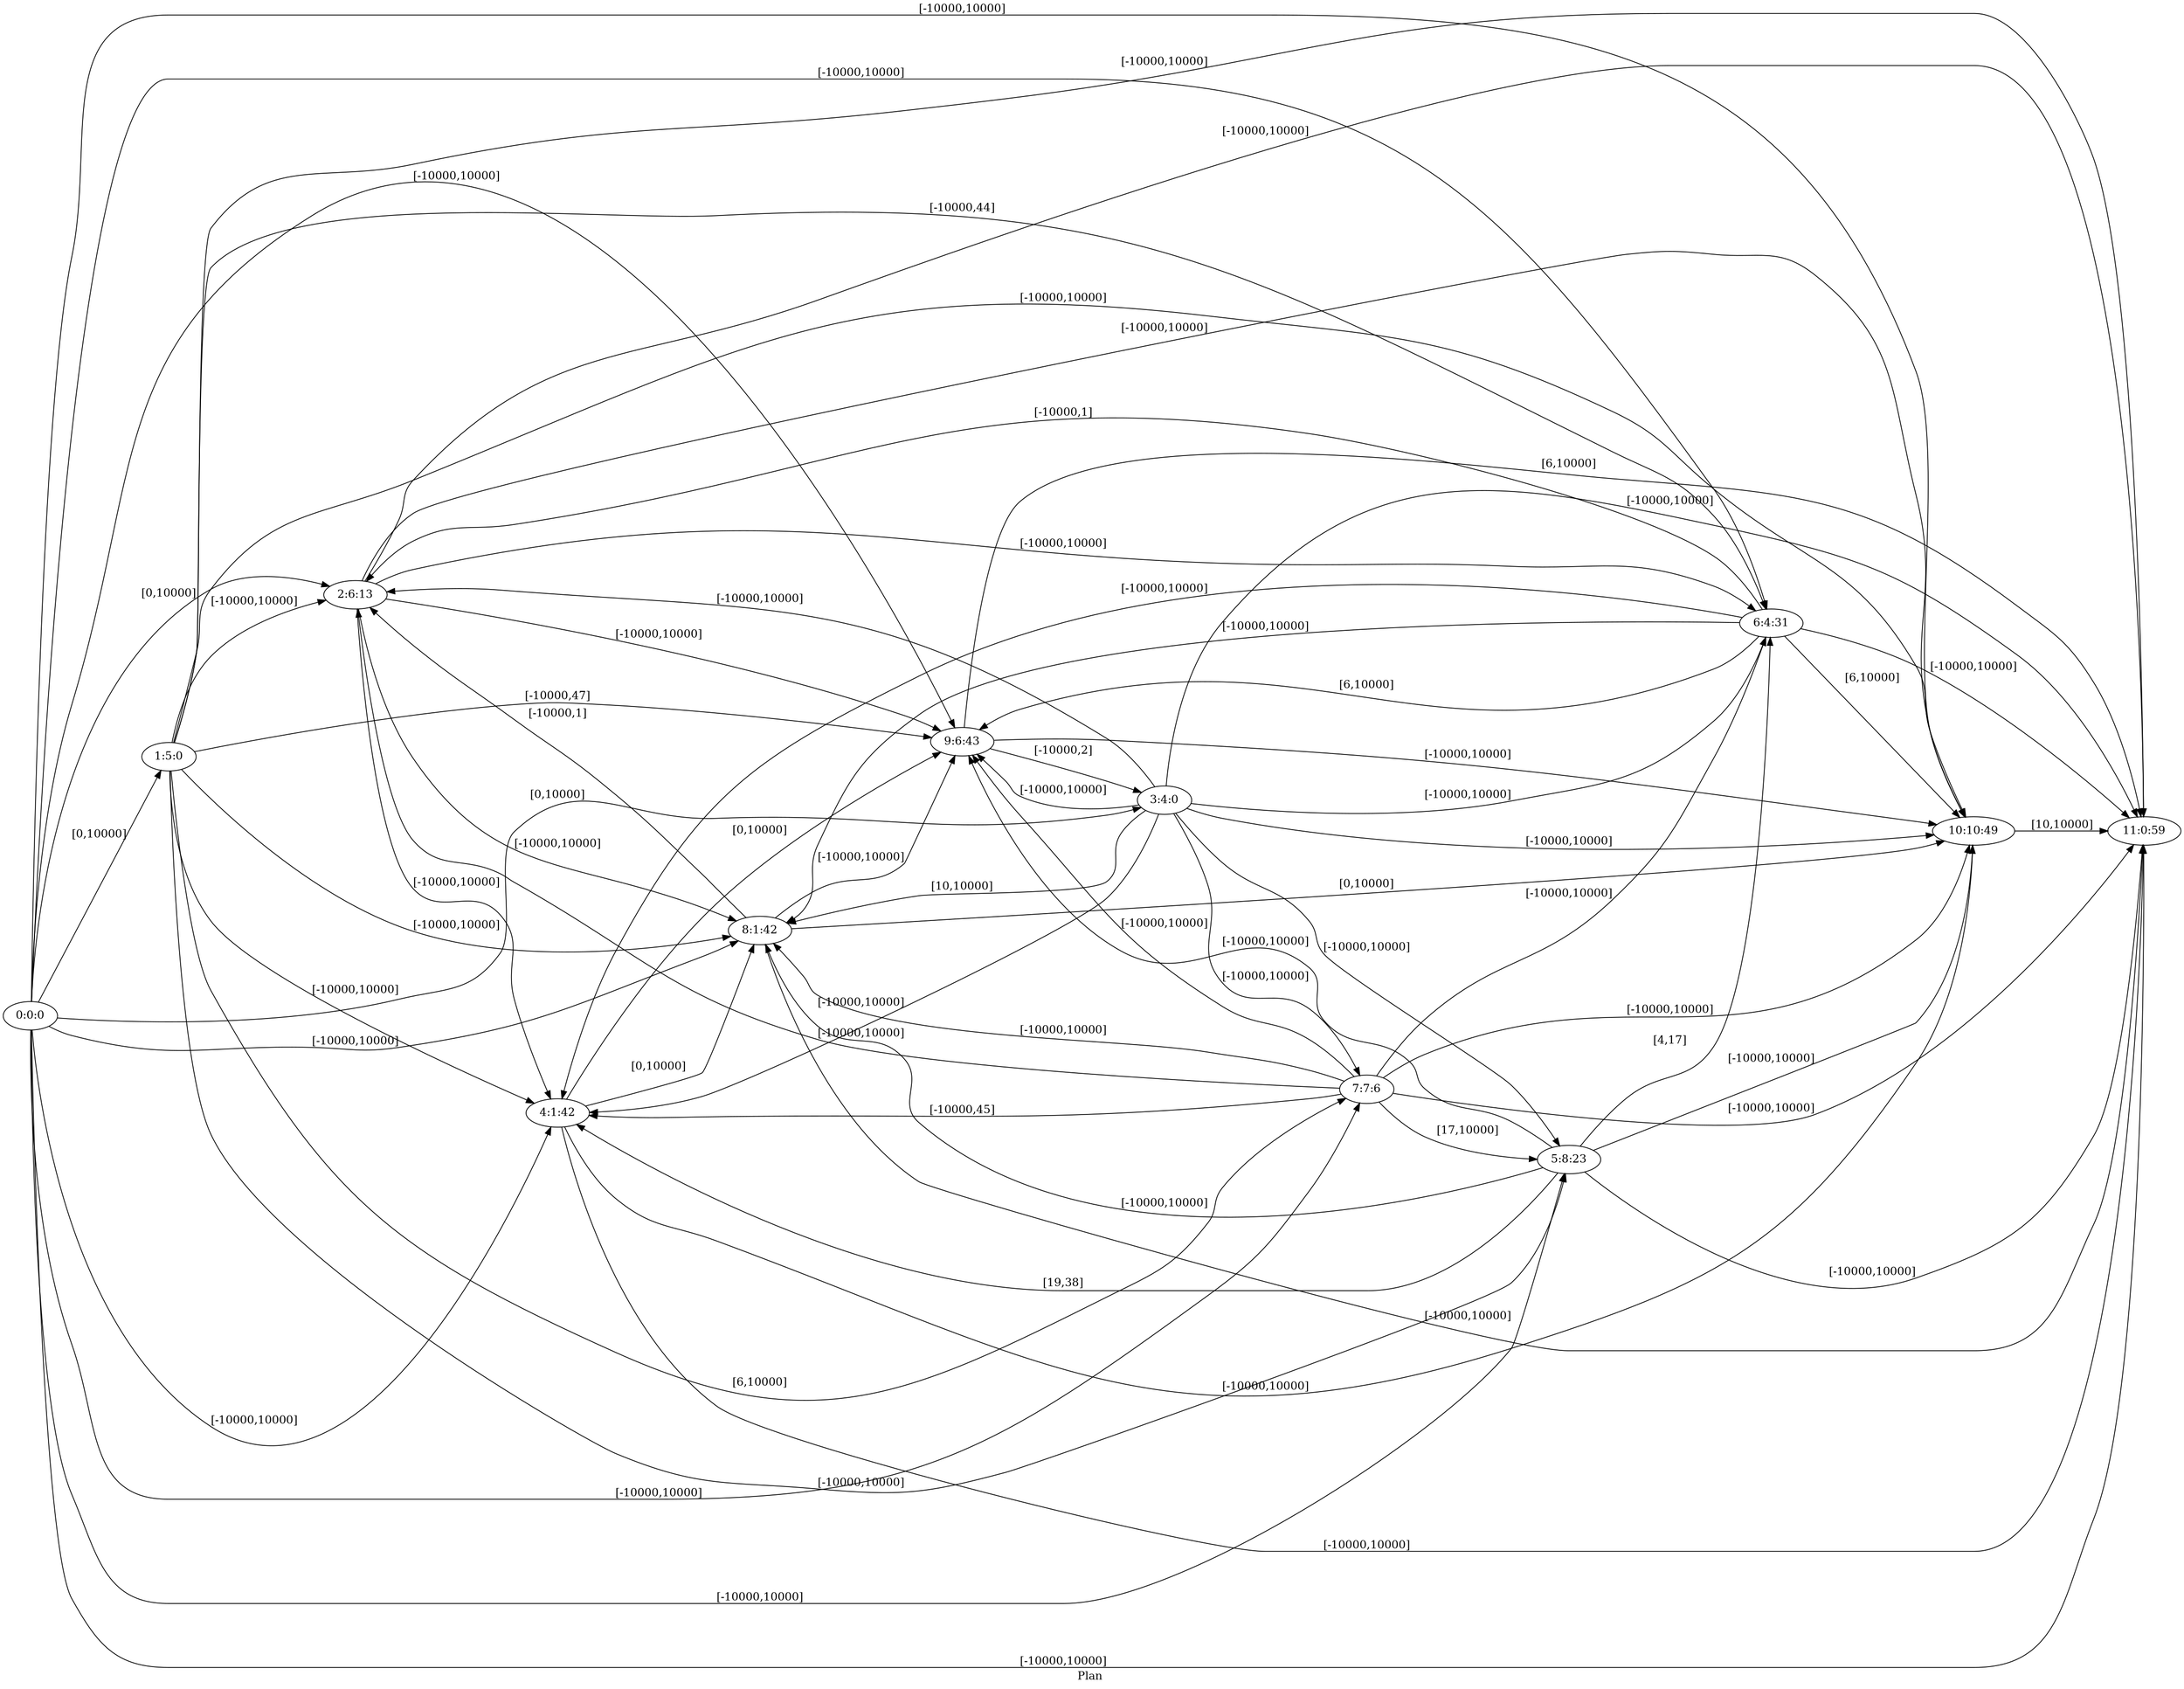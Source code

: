 digraph G {
 rankdir = LR;
 nodesep = .45; 
 size = 30;
label="Plan ";
 fldt = 0.370766;
"0:0:0"->"1:5:0"[ label = "[0,10000]"];
"0:0:0"->"2:6:13"[ label = "[0,10000]"];
"0:0:0"->"3:4:0"[ label = "[0,10000]"];
"0:0:0"->"4:1:42"[ label = "[-10000,10000]"];
"0:0:0"->"5:8:23"[ label = "[-10000,10000]"];
"0:0:0"->"6:4:31"[ label = "[-10000,10000]"];
"0:0:0"->"7:7:6"[ label = "[-10000,10000]"];
"0:0:0"->"8:1:42"[ label = "[-10000,10000]"];
"0:0:0"->"9:6:43"[ label = "[-10000,10000]"];
"0:0:0"->"10:10:49"[ label = "[-10000,10000]"];
"0:0:0"->"11:0:59"[ label = "[-10000,10000]"];
"1:5:0"->"2:6:13"[ label = "[-10000,10000]"];
"1:5:0"->"4:1:42"[ label = "[-10000,10000]"];
"1:5:0"->"5:8:23"[ label = "[-10000,10000]"];
"1:5:0"->"6:4:31"[ label = "[-10000,44]"];
"1:5:0"->"7:7:6"[ label = "[6,10000]"];
"1:5:0"->"8:1:42"[ label = "[-10000,10000]"];
"1:5:0"->"9:6:43"[ label = "[-10000,47]"];
"1:5:0"->"10:10:49"[ label = "[-10000,10000]"];
"1:5:0"->"11:0:59"[ label = "[-10000,10000]"];
"2:6:13"->"4:1:42"[ label = "[-10000,10000]"];
"2:6:13"->"6:4:31"[ label = "[-10000,10000]"];
"2:6:13"->"8:1:42"[ label = "[-10000,10000]"];
"2:6:13"->"9:6:43"[ label = "[-10000,10000]"];
"2:6:13"->"10:10:49"[ label = "[-10000,10000]"];
"2:6:13"->"11:0:59"[ label = "[-10000,10000]"];
"3:4:0"->"2:6:13"[ label = "[-10000,10000]"];
"3:4:0"->"4:1:42"[ label = "[-10000,10000]"];
"3:4:0"->"5:8:23"[ label = "[-10000,10000]"];
"3:4:0"->"6:4:31"[ label = "[-10000,10000]"];
"3:4:0"->"7:7:6"[ label = "[-10000,10000]"];
"3:4:0"->"8:1:42"[ label = "[10,10000]"];
"3:4:0"->"9:6:43"[ label = "[-10000,10000]"];
"3:4:0"->"10:10:49"[ label = "[-10000,10000]"];
"3:4:0"->"11:0:59"[ label = "[-10000,10000]"];
"4:1:42"->"8:1:42"[ label = "[0,10000]"];
"4:1:42"->"9:6:43"[ label = "[0,10000]"];
"4:1:42"->"10:10:49"[ label = "[-10000,10000]"];
"4:1:42"->"11:0:59"[ label = "[-10000,10000]"];
"5:8:23"->"4:1:42"[ label = "[19,38]"];
"5:8:23"->"6:4:31"[ label = "[4,17]"];
"5:8:23"->"8:1:42"[ label = "[-10000,10000]"];
"5:8:23"->"9:6:43"[ label = "[-10000,10000]"];
"5:8:23"->"10:10:49"[ label = "[-10000,10000]"];
"5:8:23"->"11:0:59"[ label = "[-10000,10000]"];
"6:4:31"->"2:6:13"[ label = "[-10000,1]"];
"6:4:31"->"4:1:42"[ label = "[-10000,10000]"];
"6:4:31"->"8:1:42"[ label = "[-10000,10000]"];
"6:4:31"->"9:6:43"[ label = "[6,10000]"];
"6:4:31"->"10:10:49"[ label = "[6,10000]"];
"6:4:31"->"11:0:59"[ label = "[-10000,10000]"];
"7:7:6"->"2:6:13"[ label = "[-10000,10000]"];
"7:7:6"->"4:1:42"[ label = "[-10000,45]"];
"7:7:6"->"5:8:23"[ label = "[17,10000]"];
"7:7:6"->"6:4:31"[ label = "[-10000,10000]"];
"7:7:6"->"8:1:42"[ label = "[-10000,10000]"];
"7:7:6"->"9:6:43"[ label = "[-10000,10000]"];
"7:7:6"->"10:10:49"[ label = "[-10000,10000]"];
"7:7:6"->"11:0:59"[ label = "[-10000,10000]"];
"8:1:42"->"2:6:13"[ label = "[-10000,1]"];
"8:1:42"->"9:6:43"[ label = "[-10000,10000]"];
"8:1:42"->"10:10:49"[ label = "[0,10000]"];
"8:1:42"->"11:0:59"[ label = "[-10000,10000]"];
"9:6:43"->"3:4:0"[ label = "[-10000,2]"];
"9:6:43"->"10:10:49"[ label = "[-10000,10000]"];
"9:6:43"->"11:0:59"[ label = "[6,10000]"];
"10:10:49"->"11:0:59"[ label = "[10,10000]"];
}

